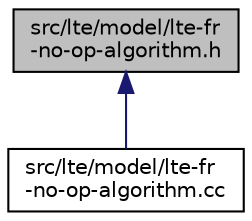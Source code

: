 digraph "src/lte/model/lte-fr-no-op-algorithm.h"
{
 // LATEX_PDF_SIZE
  edge [fontname="Helvetica",fontsize="10",labelfontname="Helvetica",labelfontsize="10"];
  node [fontname="Helvetica",fontsize="10",shape=record];
  Node1 [label="src/lte/model/lte-fr\l-no-op-algorithm.h",height=0.2,width=0.4,color="black", fillcolor="grey75", style="filled", fontcolor="black",tooltip=" "];
  Node1 -> Node2 [dir="back",color="midnightblue",fontsize="10",style="solid",fontname="Helvetica"];
  Node2 [label="src/lte/model/lte-fr\l-no-op-algorithm.cc",height=0.2,width=0.4,color="black", fillcolor="white", style="filled",URL="$lte-fr-no-op-algorithm_8cc.html",tooltip=" "];
}
